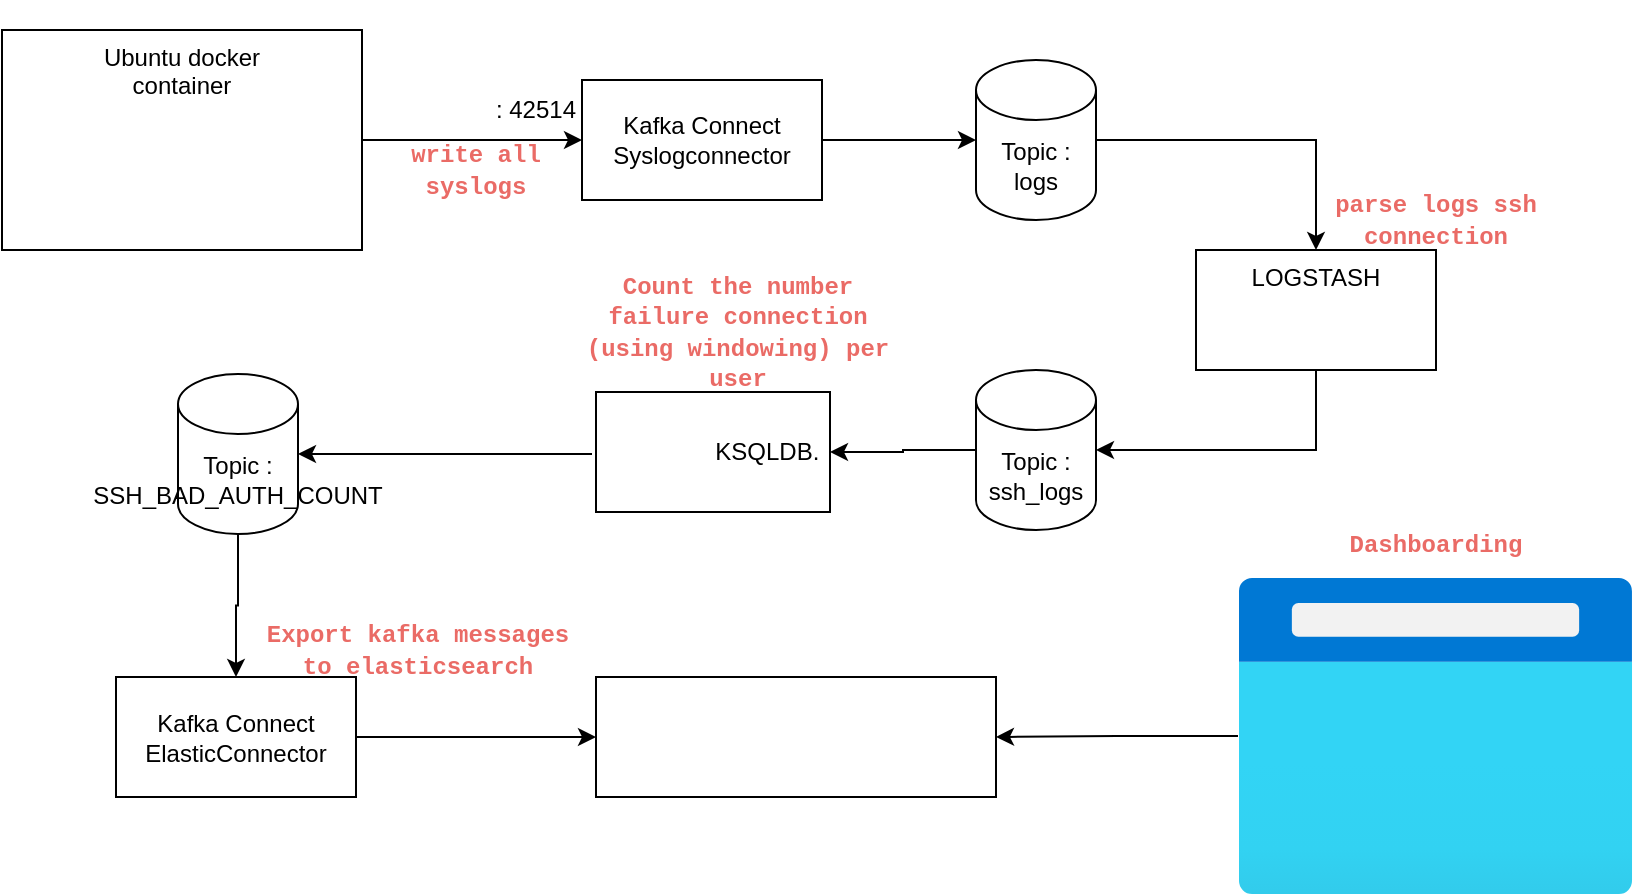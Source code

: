 <mxfile>
    <diagram id="Gno18QfTgmm2C4pdYcTM" name="Page-1">
        <mxGraphModel dx="577" dy="255" grid="1" gridSize="10" guides="1" tooltips="1" connect="1" arrows="1" fold="1" page="1" pageScale="1" pageWidth="827" pageHeight="1169" math="0" shadow="0">
            <root>
                <mxCell id="0"/>
                <mxCell id="1" parent="0"/>
                <mxCell id="3ydWhISQHdn1RK8ehiRQ-15" style="edgeStyle=orthogonalEdgeStyle;rounded=0;orthogonalLoop=1;jettySize=auto;html=1;exitX=1;exitY=0.5;exitDx=0;exitDy=0;entryX=0;entryY=0.5;entryDx=0;entryDy=0;entryPerimeter=0;" parent="1" source="2" target="3" edge="1">
                    <mxGeometry relative="1" as="geometry"/>
                </mxCell>
                <mxCell id="2" value="Kafka Connect &lt;br&gt;Syslogconnector" style="rounded=0;whiteSpace=wrap;html=1;" parent="1" vertex="1">
                    <mxGeometry x="293" y="285" width="120" height="60" as="geometry"/>
                </mxCell>
                <mxCell id="3ydWhISQHdn1RK8ehiRQ-17" style="edgeStyle=orthogonalEdgeStyle;rounded=0;orthogonalLoop=1;jettySize=auto;html=1;exitX=1;exitY=0.5;exitDx=0;exitDy=0;exitPerimeter=0;entryX=0.5;entryY=0;entryDx=0;entryDy=0;" parent="1" source="3" target="4" edge="1">
                    <mxGeometry relative="1" as="geometry"/>
                </mxCell>
                <mxCell id="3" value="Topic :&lt;br&gt;logs" style="shape=cylinder3;whiteSpace=wrap;html=1;boundedLbl=1;backgroundOutline=1;size=15;" parent="1" vertex="1">
                    <mxGeometry x="490" y="275" width="60" height="80" as="geometry"/>
                </mxCell>
                <mxCell id="3ydWhISQHdn1RK8ehiRQ-18" style="edgeStyle=orthogonalEdgeStyle;rounded=0;orthogonalLoop=1;jettySize=auto;html=1;entryX=1;entryY=0.5;entryDx=0;entryDy=0;entryPerimeter=0;exitX=0.5;exitY=1;exitDx=0;exitDy=0;" parent="1" source="4" target="6" edge="1">
                    <mxGeometry relative="1" as="geometry"/>
                </mxCell>
                <mxCell id="4" value="LOGSTASH" style="rounded=0;whiteSpace=wrap;html=1;verticalAlign=top;" parent="1" vertex="1">
                    <mxGeometry x="600" y="370" width="120" height="60" as="geometry"/>
                </mxCell>
                <mxCell id="3ydWhISQHdn1RK8ehiRQ-22" style="edgeStyle=orthogonalEdgeStyle;rounded=0;orthogonalLoop=1;jettySize=auto;html=1;exitX=0;exitY=0.5;exitDx=0;exitDy=0;exitPerimeter=0;entryX=1;entryY=0.5;entryDx=0;entryDy=0;" parent="1" source="6" target="5" edge="1">
                    <mxGeometry relative="1" as="geometry"/>
                </mxCell>
                <mxCell id="6" value="Topic :&lt;br&gt;ssh_logs" style="shape=cylinder3;whiteSpace=wrap;html=1;boundedLbl=1;backgroundOutline=1;size=15;" parent="1" vertex="1">
                    <mxGeometry x="490" y="430" width="60" height="80" as="geometry"/>
                </mxCell>
                <mxCell id="3ydWhISQHdn1RK8ehiRQ-26" style="edgeStyle=orthogonalEdgeStyle;rounded=0;orthogonalLoop=1;jettySize=auto;html=1;exitX=0.5;exitY=1;exitDx=0;exitDy=0;exitPerimeter=0;entryX=0.5;entryY=0;entryDx=0;entryDy=0;" parent="1" source="7" target="8" edge="1">
                    <mxGeometry relative="1" as="geometry"/>
                </mxCell>
                <mxCell id="7" value="Topic :&lt;br&gt;SSH_BAD_AUTH_COUNT" style="shape=cylinder3;whiteSpace=wrap;html=1;boundedLbl=1;backgroundOutline=1;size=15;" parent="1" vertex="1">
                    <mxGeometry x="91" y="432" width="60" height="80" as="geometry"/>
                </mxCell>
                <mxCell id="3ydWhISQHdn1RK8ehiRQ-29" style="edgeStyle=orthogonalEdgeStyle;rounded=0;orthogonalLoop=1;jettySize=auto;html=1;exitX=1;exitY=0.5;exitDx=0;exitDy=0;entryX=0;entryY=0.5;entryDx=0;entryDy=0;" parent="1" source="8" target="3ydWhISQHdn1RK8ehiRQ-27" edge="1">
                    <mxGeometry relative="1" as="geometry"/>
                </mxCell>
                <mxCell id="8" value="Kafka Connect&lt;br&gt;ElasticConnector" style="rounded=0;whiteSpace=wrap;html=1;" parent="1" vertex="1">
                    <mxGeometry x="60" y="583.5" width="120" height="60" as="geometry"/>
                </mxCell>
                <mxCell id="10" value="Ubuntu docker &lt;br&gt;container" style="rounded=0;whiteSpace=wrap;html=1;verticalAlign=top;" parent="1" vertex="1">
                    <mxGeometry x="3" y="260" width="180" height="110" as="geometry"/>
                </mxCell>
                <mxCell id="3ydWhISQHdn1RK8ehiRQ-10" value="" style="shape=image;verticalLabelPosition=bottom;labelBackgroundColor=#ffffff;verticalAlign=top;aspect=fixed;imageAspect=0;image=https://assets.ubuntu.com/v1/29985a98-ubuntu-logo32.png;" parent="1" vertex="1">
                    <mxGeometry x="68" y="305" width="50" height="50" as="geometry"/>
                </mxCell>
                <mxCell id="3ydWhISQHdn1RK8ehiRQ-12" value="" style="shape=image;verticalLabelPosition=bottom;labelBackgroundColor=#ffffff;verticalAlign=top;aspect=fixed;imageAspect=0;image=https://upload.wikimedia.org/wikipedia/commons/thumb/0/05/Apache_kafka.svg/1261px-Apache_kafka.svg.png;" parent="1" vertex="1">
                    <mxGeometry x="504.61" y="245" width="30.77" height="50" as="geometry"/>
                </mxCell>
                <mxCell id="3ydWhISQHdn1RK8ehiRQ-13" value="" style="endArrow=classic;html=1;rounded=0;exitX=1;exitY=0.5;exitDx=0;exitDy=0;entryX=0;entryY=0.5;entryDx=0;entryDy=0;" parent="1" source="10" target="2" edge="1">
                    <mxGeometry width="50" height="50" relative="1" as="geometry">
                        <mxPoint x="350" y="430" as="sourcePoint"/>
                        <mxPoint x="400" y="380" as="targetPoint"/>
                    </mxGeometry>
                </mxCell>
                <mxCell id="3ydWhISQHdn1RK8ehiRQ-14" value=": 42514" style="text;html=1;strokeColor=none;fillColor=none;align=center;verticalAlign=middle;whiteSpace=wrap;rounded=0;" parent="1" vertex="1">
                    <mxGeometry x="240" y="285" width="60" height="30" as="geometry"/>
                </mxCell>
                <mxCell id="3ydWhISQHdn1RK8ehiRQ-16" value="" style="shape=image;verticalLabelPosition=bottom;labelBackgroundColor=#ffffff;verticalAlign=top;aspect=fixed;imageAspect=0;image=https://upload.wikimedia.org/wikipedia/commons/thumb/0/05/Apache_kafka.svg/1261px-Apache_kafka.svg.png;" parent="1" vertex="1">
                    <mxGeometry x="504.61" y="410" width="30.77" height="50" as="geometry"/>
                </mxCell>
                <mxCell id="3ydWhISQHdn1RK8ehiRQ-20" value="" style="shape=image;verticalLabelPosition=bottom;labelBackgroundColor=#ffffff;verticalAlign=top;aspect=fixed;imageAspect=0;image=https://www.bujarra.com/wp-content/uploads/2018/11/logstash.jpg;" parent="1" vertex="1">
                    <mxGeometry x="620.61" y="375" width="78.79" height="50" as="geometry"/>
                </mxCell>
                <mxCell id="3ydWhISQHdn1RK8ehiRQ-23" value="" style="group" parent="1" vertex="1" connectable="0">
                    <mxGeometry x="298" y="441" width="119" height="61" as="geometry"/>
                </mxCell>
                <mxCell id="5" value="&amp;nbsp;KSQLDB.&amp;nbsp;" style="rounded=0;whiteSpace=wrap;html=1;verticalAlign=middle;align=right;" parent="3ydWhISQHdn1RK8ehiRQ-23" vertex="1">
                    <mxGeometry x="2" width="117" height="60" as="geometry"/>
                </mxCell>
                <mxCell id="3ydWhISQHdn1RK8ehiRQ-21" value="" style="shape=image;verticalLabelPosition=bottom;labelBackgroundColor=#ffffff;verticalAlign=top;aspect=fixed;imageAspect=0;image=https://pbs.twimg.com/profile_images/1197163687217266688/MEIl-K0w_400x400.png;" parent="3ydWhISQHdn1RK8ehiRQ-23" vertex="1">
                    <mxGeometry y="1" width="60" height="60" as="geometry"/>
                </mxCell>
                <mxCell id="3ydWhISQHdn1RK8ehiRQ-24" value="" style="shape=image;verticalLabelPosition=bottom;labelBackgroundColor=#ffffff;verticalAlign=top;aspect=fixed;imageAspect=0;image=https://upload.wikimedia.org/wikipedia/commons/thumb/0/05/Apache_kafka.svg/1261px-Apache_kafka.svg.png;" parent="1" vertex="1">
                    <mxGeometry x="109.62" y="406" width="30.77" height="50" as="geometry"/>
                </mxCell>
                <mxCell id="3ydWhISQHdn1RK8ehiRQ-25" style="edgeStyle=orthogonalEdgeStyle;rounded=0;orthogonalLoop=1;jettySize=auto;html=1;exitX=0;exitY=0.5;exitDx=0;exitDy=0;" parent="1" source="3ydWhISQHdn1RK8ehiRQ-21" target="7" edge="1">
                    <mxGeometry relative="1" as="geometry">
                        <mxPoint x="249" y="470.5" as="sourcePoint"/>
                    </mxGeometry>
                </mxCell>
                <mxCell id="3ydWhISQHdn1RK8ehiRQ-27" value="" style="rounded=0;whiteSpace=wrap;html=1;verticalAlign=middle;align=right;" parent="1" vertex="1">
                    <mxGeometry x="300" y="583.5" width="200" height="60" as="geometry"/>
                </mxCell>
                <mxCell id="3ydWhISQHdn1RK8ehiRQ-28" value="" style="shape=image;verticalLabelPosition=bottom;labelBackgroundColor=#ffffff;verticalAlign=top;aspect=fixed;imageAspect=0;image=https://upload.wikimedia.org/wikipedia/commons/thumb/f/f4/Elasticsearch_logo.svg/800px-Elasticsearch_logo.svg.png;" parent="1" vertex="1">
                    <mxGeometry x="310" y="593.5" width="182.46" height="40" as="geometry"/>
                </mxCell>
                <mxCell id="3ydWhISQHdn1RK8ehiRQ-32" style="edgeStyle=orthogonalEdgeStyle;rounded=0;orthogonalLoop=1;jettySize=auto;html=1;entryX=1;entryY=0.5;entryDx=0;entryDy=0;" parent="1" source="3ydWhISQHdn1RK8ehiRQ-30" target="3ydWhISQHdn1RK8ehiRQ-27" edge="1">
                    <mxGeometry relative="1" as="geometry"/>
                </mxCell>
                <mxCell id="3ydWhISQHdn1RK8ehiRQ-30" value="" style="aspect=fixed;html=1;points=[];align=center;image;fontSize=12;image=img/lib/azure2/general/Browser.svg;" parent="1" vertex="1">
                    <mxGeometry x="621" y="534" width="197.5" height="158" as="geometry"/>
                </mxCell>
                <mxCell id="3ydWhISQHdn1RK8ehiRQ-31" value="" style="shape=image;verticalLabelPosition=bottom;labelBackgroundColor=#ffffff;verticalAlign=top;aspect=fixed;imageAspect=0;image=https://static-www.elastic.co/v3/assets/bltefdd0b53724fa2ce/blt987f36e6cf17bc9a/5ea8c7fba7bdee51f48010f7/brand-elastic-vertical-220x130.svg;" parent="1" vertex="1">
                    <mxGeometry x="660.52" y="593.5" width="118.46" height="70" as="geometry"/>
                </mxCell>
                <mxCell id="3ydWhISQHdn1RK8ehiRQ-33" value="&lt;font face=&quot;Courier New&quot; color=&quot;#ea6b66&quot;&gt;&lt;b&gt;write all &lt;br&gt;syslogs&lt;/b&gt;&lt;/font&gt;" style="text;html=1;strokeColor=none;fillColor=none;align=center;verticalAlign=middle;whiteSpace=wrap;rounded=0;" parent="1" vertex="1">
                    <mxGeometry x="164" y="315" width="152" height="30" as="geometry"/>
                </mxCell>
                <mxCell id="3ydWhISQHdn1RK8ehiRQ-34" value="&lt;font face=&quot;Courier New&quot; color=&quot;#ea6b66&quot;&gt;&lt;b&gt;parse logs ssh connection&lt;/b&gt;&lt;/font&gt;" style="text;html=1;strokeColor=none;fillColor=none;align=center;verticalAlign=middle;whiteSpace=wrap;rounded=0;" parent="1" vertex="1">
                    <mxGeometry x="666.63" y="340" width="106.25" height="30" as="geometry"/>
                </mxCell>
                <mxCell id="3ydWhISQHdn1RK8ehiRQ-35" value="&lt;font face=&quot;Courier New&quot; color=&quot;#ea6b66&quot;&gt;&lt;b&gt;Count the number failure connection (using windowing) per user&lt;/b&gt;&lt;/font&gt;" style="text;html=1;strokeColor=none;fillColor=none;align=center;verticalAlign=middle;whiteSpace=wrap;rounded=0;" parent="1" vertex="1">
                    <mxGeometry x="289" y="396" width="164" height="30" as="geometry"/>
                </mxCell>
                <mxCell id="3ydWhISQHdn1RK8ehiRQ-36" value="&lt;font face=&quot;Courier New&quot; color=&quot;#ea6b66&quot;&gt;&lt;b&gt;Export kafka messages to elasticsearch&lt;/b&gt;&lt;/font&gt;" style="text;html=1;strokeColor=none;fillColor=none;align=center;verticalAlign=middle;whiteSpace=wrap;rounded=0;" parent="1" vertex="1">
                    <mxGeometry x="129" y="555" width="164" height="30" as="geometry"/>
                </mxCell>
                <mxCell id="3ydWhISQHdn1RK8ehiRQ-37" value="&lt;font face=&quot;Courier New&quot; color=&quot;#ea6b66&quot;&gt;&lt;b&gt;Dashboarding&lt;/b&gt;&lt;/font&gt;" style="text;html=1;strokeColor=none;fillColor=none;align=center;verticalAlign=middle;whiteSpace=wrap;rounded=0;" parent="1" vertex="1">
                    <mxGeometry x="637.75" y="502" width="164" height="30" as="geometry"/>
                </mxCell>
            </root>
        </mxGraphModel>
    </diagram>
</mxfile>